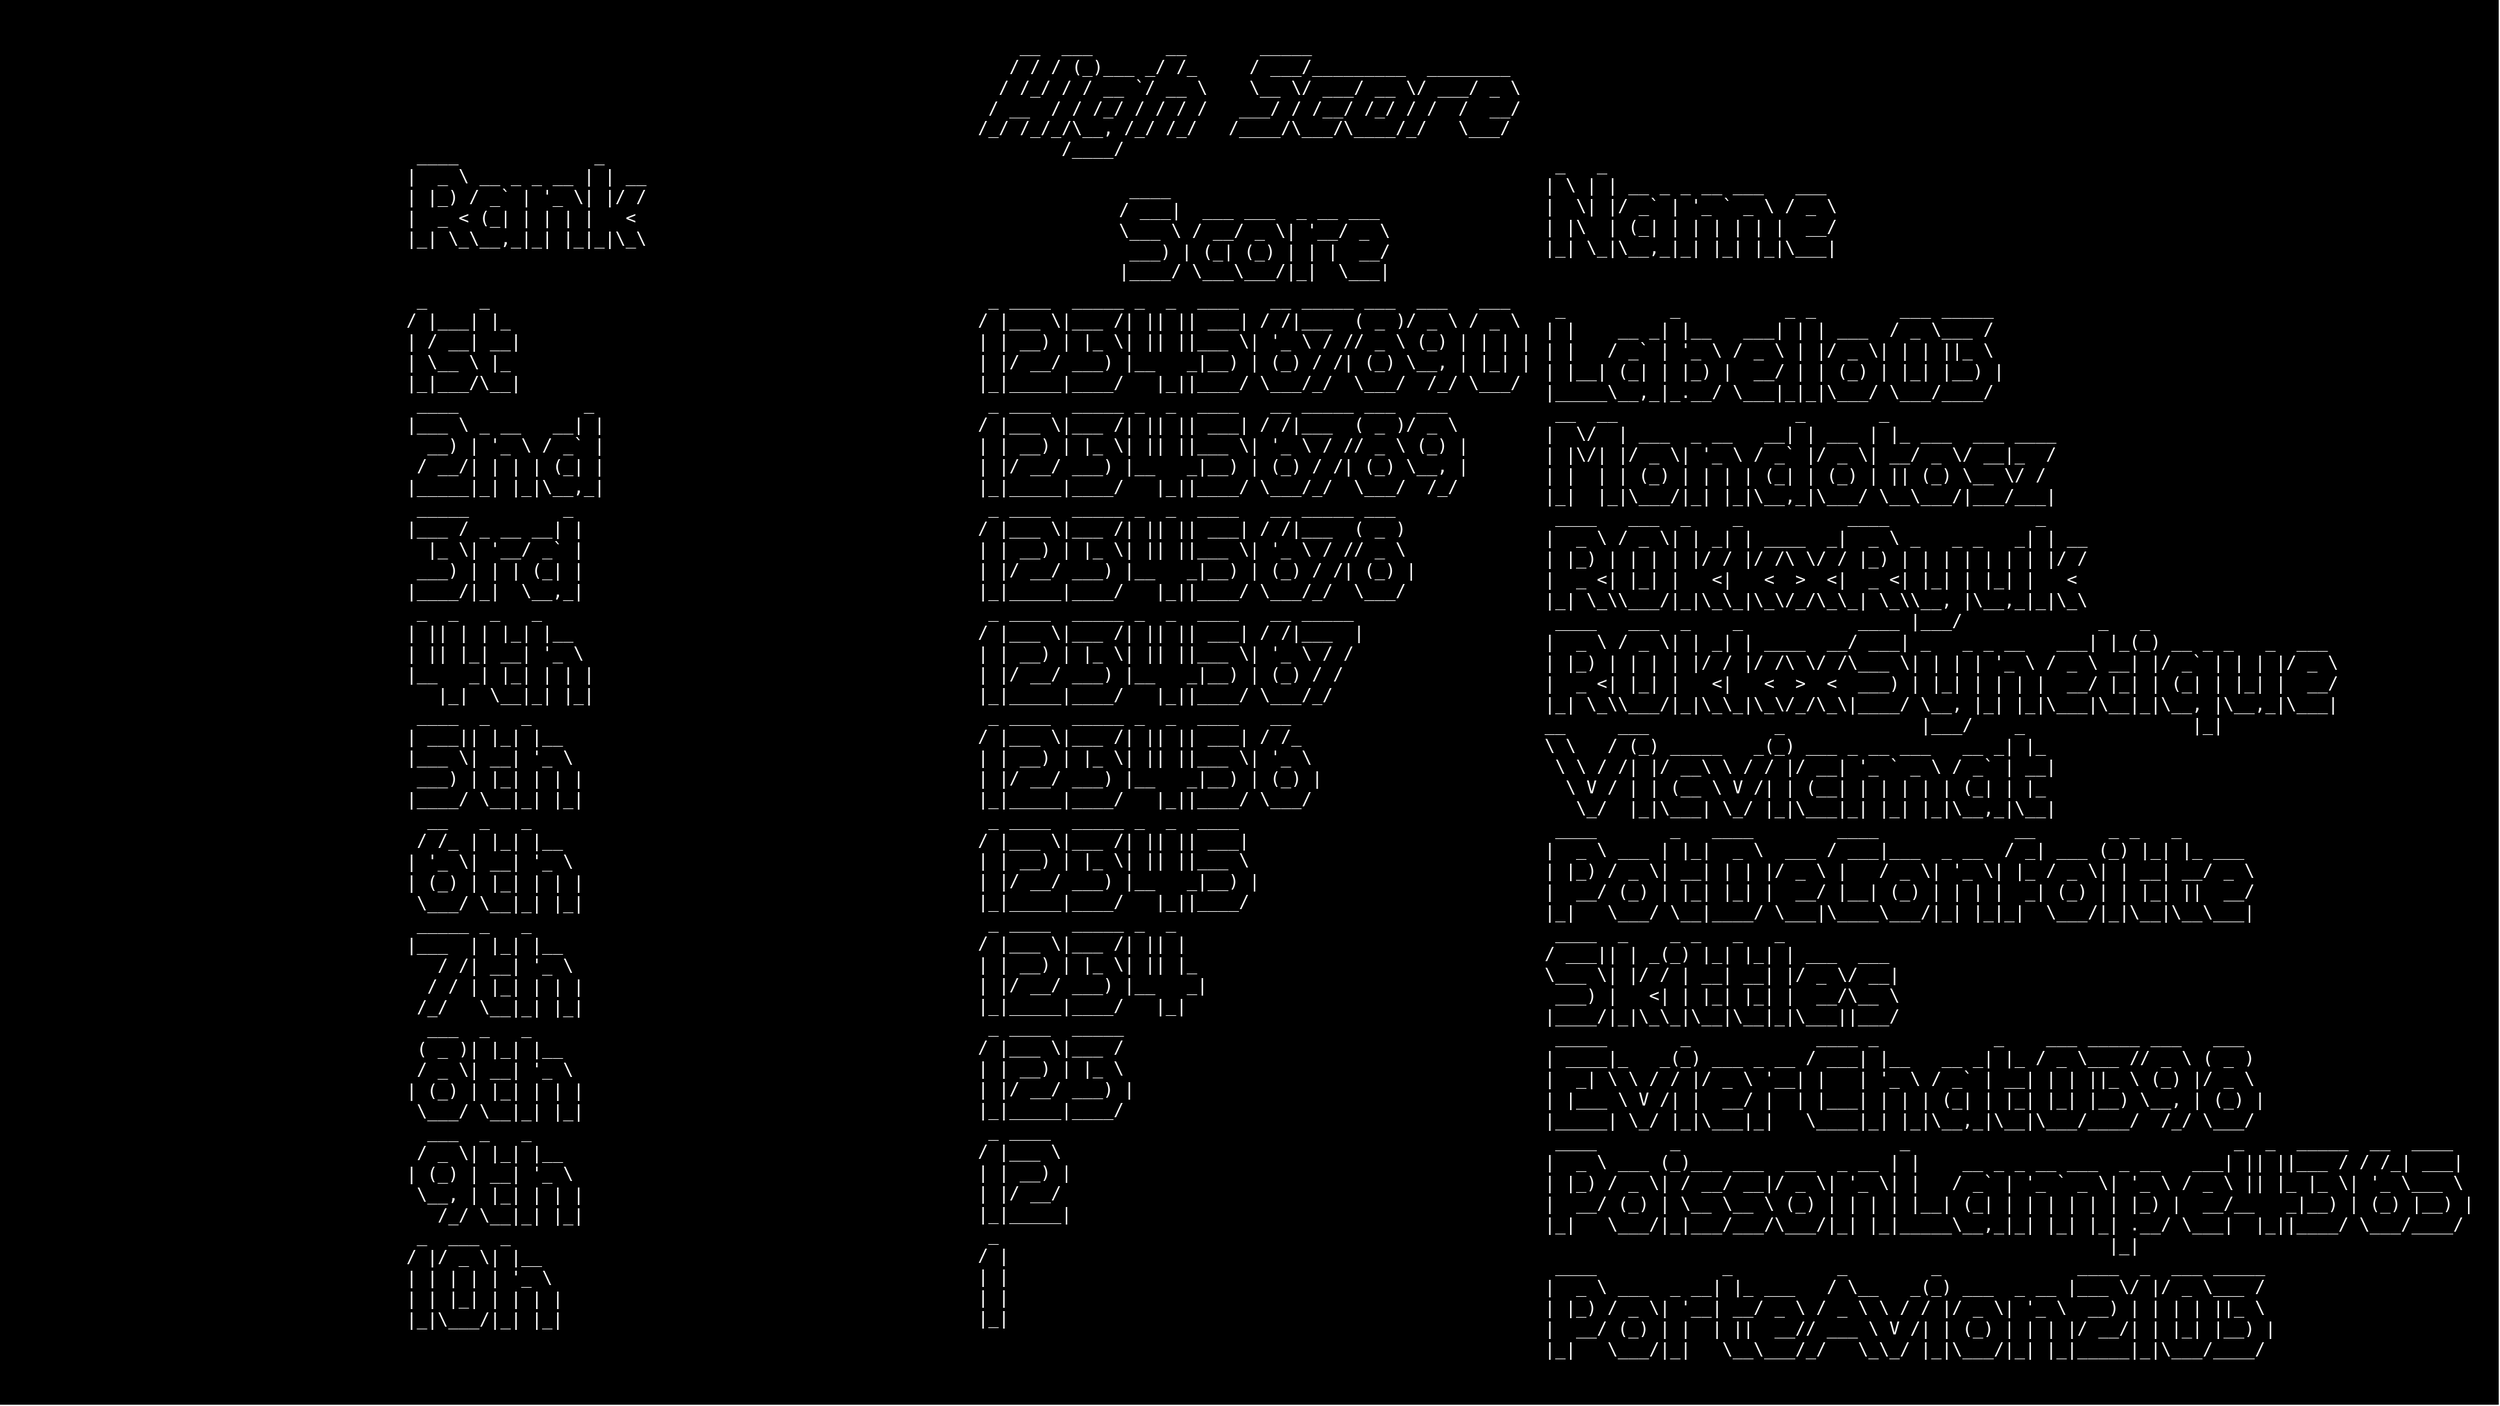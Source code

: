 <mxfile version="12.7.9" type="device"><diagram id="6uXoj_LbkBsBVx1sHSj6" name="Page-1"><mxGraphModel dx="1204" dy="1209" grid="1" gridSize="10" guides="1" tooltips="1" connect="1" arrows="1" fold="1" page="1" pageScale="1" pageWidth="827" pageHeight="1169" math="0" shadow="0"><root><mxCell id="0"/><mxCell id="1" parent="0"/><mxCell id="7gq08maAX5DwZauUzIGq-2" value="" style="rounded=0;whiteSpace=wrap;html=1;strokeColor=none;fillColor=#000000;" vertex="1" parent="1"><mxGeometry x="840" y="20" width="1920" height="1080" as="geometry"/></mxCell><mxCell id="7gq08maAX5DwZauUzIGq-3" value="&lt;pre id=&quot;taag_output_text&quot; class=&quot;fig&quot; style=&quot;font-size: 13.333px ; margin-top: 15px ; margin-bottom: 15px&quot;&gt;&lt;pre id=&quot;taag_font_Slant&quot; class=&quot;fig&quot; style=&quot;font-size: 13.333px ; margin-top: 15px ; margin-bottom: 15px&quot;&gt;&lt;span style=&quot;background-color: rgb(0 , 0 , 0)&quot;&gt;&lt;font color=&quot;#ffffff&quot;&gt;    __  ___       __       _____                    &lt;br&gt;   / / / (_)___ _/ /_     / ___/_________  ________ &lt;br&gt;  / /_/ / / __ `/ __ \    \__ \/ ___/ __ \/ ___/ _ \&lt;br&gt; / __  / / /_/ / / / /   ___/ / /__/ /_/ / /  /  __/&lt;br&gt;/_/ /_/_/\__, /_/ /_/   /____/\___/\____/_/   \___/ &lt;br&gt;        /____/                                      &lt;/font&gt;&lt;/span&gt;&lt;/pre&gt;&lt;/pre&gt;" style="text;html=1;strokeColor=none;fillColor=none;align=center;verticalAlign=middle;whiteSpace=wrap;rounded=0;" vertex="1" parent="1"><mxGeometry x="1610" y="50" width="380" height="90" as="geometry"/></mxCell><mxCell id="7gq08maAX5DwZauUzIGq-9" value="&lt;pre id=&quot;taag_output_text&quot; class=&quot;fig&quot; style=&quot;font-size: 13.333px ; margin-top: 15px ; margin-bottom: 15px&quot;&gt;&lt;span style=&quot;background-color: rgb(0 , 0 , 0)&quot;&gt;&lt;font color=&quot;#ffffff&quot;&gt;  ____             _    &lt;br&gt; |  _ \ __ _ _ __ | | __&lt;br&gt; | |_) / _` | '_ \| |/ /&lt;br&gt; |  _ &amp;lt; (_| | | | |   &amp;lt; &lt;br&gt; |_| \_\__,_|_| |_|_|\_\&lt;/font&gt;&lt;/span&gt;&lt;/pre&gt;&lt;pre id=&quot;taag_output_text&quot; class=&quot;fig&quot; style=&quot;font-size: 13.333px ; margin-top: 15px ; margin-bottom: 15px&quot;&gt;&lt;span style=&quot;background-color: rgb(0 , 0 , 0)&quot;&gt;&lt;font color=&quot;#ffffff&quot;&gt;&lt;br&gt;  _     _               &lt;br&gt; / |___| |_             &lt;br&gt; | / __| __|            &lt;br&gt; | \__ \ |_             &lt;br&gt; |_|___/\__|            &lt;br&gt;  ____            _     &lt;br&gt; |___ \ _ __   __| |    &lt;br&gt;   __) | '_ \ / _` |    &lt;br&gt;  / __/| | | | (_| |    &lt;br&gt; |_____|_| |_|\__,_|    &lt;br&gt;  _____         _       &lt;br&gt; |___ / _ __ __| |      &lt;br&gt;   |_ \| '__/ _` |      &lt;br&gt;  ___) | | | (_| |      &lt;br&gt; |____/|_|  \__,_|      &lt;br&gt;  _  _   _   _          &lt;br&gt; | || | | |_| |__       &lt;br&gt; | || |_| __| '_ \      &lt;br&gt; |__   _| |_| | | |     &lt;br&gt;    |_|  \__|_| |_|     &lt;br&gt;  ____  _   _           &lt;br&gt; | ___|| |_| |__        &lt;br&gt; |___ \| __| '_ \       &lt;br&gt;  ___) | |_| | | |      &lt;br&gt; |____/ \__|_| |_|      &lt;br&gt;   __   _   _           &lt;br&gt;  / /_ | |_| |__        &lt;br&gt; | '_ \| __| '_ \       &lt;br&gt; | (_) | |_| | | |      &lt;br&gt;  \___/ \__|_| |_|      &lt;br&gt;  _____ _   _           &lt;br&gt; |___  | |_| |__        &lt;br&gt;    / /| __| '_ \       &lt;br&gt;   / / | |_| | | |      &lt;br&gt;  /_/   \__|_| |_|      &lt;br&gt;   ___  _   _           &lt;br&gt;  ( _ )| |_| |__        &lt;br&gt;  / _ \| __| '_ \       &lt;br&gt; | (_) | |_| | | |      &lt;br&gt;  \___/ \__|_| |_|      &lt;br&gt;   ___  _   _           &lt;br&gt;  / _ \| |_| |__        &lt;br&gt; | (_) | __| '_ \       &lt;br&gt;  \__, | |_| | | |      &lt;br&gt;    /_/ \__|_| |_|      &lt;br&gt;  _  ___  _             &lt;br&gt; / |/ _ \| |__          &lt;br&gt; | | | | | '_ \         &lt;br&gt; | | |_| | | | |        &lt;br&gt; |_|\___/|_| |_|        &lt;br&gt;                        &lt;/font&gt;&lt;/span&gt;&lt;/pre&gt;" style="text;html=1;strokeColor=none;fillColor=none;align=center;verticalAlign=middle;whiteSpace=wrap;rounded=0;" vertex="1" parent="1"><mxGeometry x="1153" y="170" width="175" height="850" as="geometry"/></mxCell><mxCell id="7gq08maAX5DwZauUzIGq-12" value="&lt;pre id=&quot;taag_output_text&quot; class=&quot;fig&quot; style=&quot;font-size: 13.333px ; margin-top: 15px ; margin-bottom: 15px&quot;&gt;&lt;font color=&quot;#ffffff&quot; style=&quot;background-color: rgb(0 , 0 , 0)&quot;&gt;  ____                     &lt;br&gt; / ___|  ___ ___  _ __ ___ &lt;br&gt; \___ \ / __/ _ \| '__/ _ \&lt;br&gt;  ___) | (_| (_) | | |  __/&lt;br&gt; |____/ \___\___/|_|  \___|&lt;br&gt;                           &lt;/font&gt;&lt;/pre&gt;" style="text;html=1;strokeColor=none;fillColor=none;align=center;verticalAlign=middle;whiteSpace=wrap;rounded=0;" vertex="1" parent="1"><mxGeometry x="1700" y="160" width="200" height="90" as="geometry"/></mxCell><mxCell id="7gq08maAX5DwZauUzIGq-14" value="&lt;pre id=&quot;taag_output_text&quot; class=&quot;fig&quot; style=&quot;font-size: 13.333px ; margin-top: 15px ; margin-bottom: 15px&quot;&gt;&lt;font color=&quot;#ffffff&quot; style=&quot;background-color: rgb(0 , 0 , 0)&quot;&gt;  _ ____  _____ _  _  ____   __ _____ ___  ___   ___  &lt;br&gt; / |___ \|___ /| || || ___| / /|___  ( _ )/ _ \ / _ \ &lt;br&gt; | | __) | |_ \| || ||___ \| '_ \ / // _ \ (_) | | | |&lt;br&gt; | |/ __/ ___) |__   _|__) | (_) / /| (_) \__, | |_| |&lt;br&gt; |_|_____|____/   |_||____/ \___/_/  \___/  /_/ \___/ &lt;br&gt;  _ ____  _____ _  _  ____   __ _____ ___  ___        &lt;br&gt; / |___ \|___ /| || || ___| / /|___  ( _ )/ _ \       &lt;br&gt; | | __) | |_ \| || ||___ \| '_ \ / // _ \ (_) |      &lt;br&gt; | |/ __/ ___) |__   _|__) | (_) / /| (_) \__, |      &lt;br&gt; |_|_____|____/   |_||____/ \___/_/  \___/  /_/       &lt;br&gt;  _ ____  _____ _  _  ____   __ _____ ___             &lt;br&gt; / |___ \|___ /| || || ___| / /|___  ( _ )            &lt;br&gt; | | __) | |_ \| || ||___ \| '_ \ / // _ \            &lt;br&gt; | |/ __/ ___) |__   _|__) | (_) / /| (_) |           &lt;br&gt; |_|_____|____/   |_||____/ \___/_/  \___/            &lt;br&gt;  _ ____  _____ _  _  ____   __ _____                 &lt;br&gt; / |___ \|___ /| || || ___| / /|___  |                &lt;br&gt; | | __) | |_ \| || ||___ \| '_ \ / /                 &lt;br&gt; | |/ __/ ___) |__   _|__) | (_) / /                  &lt;br&gt; |_|_____|____/   |_||____/ \___/_/                   &lt;br&gt;  _ ____  _____ _  _  ____   __                       &lt;br&gt; / |___ \|___ /| || || ___| / /_                      &lt;br&gt; | | __) | |_ \| || ||___ \| '_ \                     &lt;br&gt; | |/ __/ ___) |__   _|__) | (_) |                    &lt;br&gt; |_|_____|____/   |_||____/ \___/                     &lt;br&gt;  _ ____  _____ _  _  ____                            &lt;br&gt; / |___ \|___ /| || || ___|                           &lt;br&gt; | | __) | |_ \| || ||___ \                           &lt;br&gt; | |/ __/ ___) |__   _|__) |                          &lt;br&gt; |_|_____|____/   |_||____/                           &lt;br&gt;  _ ____  _____ _  _                                  &lt;br&gt; / |___ \|___ /| || |                                 &lt;br&gt; | | __) | |_ \| || |_                                &lt;br&gt; | |/ __/ ___) |__   _|                               &lt;br&gt; |_|_____|____/   |_|                                 &lt;br&gt;  _ ____  _____                                       &lt;br&gt; / |___ \|___ /                                       &lt;br&gt; | | __) | |_ \                                       &lt;br&gt; | |/ __/ ___) |                                      &lt;br&gt; |_|_____|____/                                       &lt;br&gt;  _ ____                                              &lt;br&gt; / |___ \                                             &lt;br&gt; | | __) |                                            &lt;br&gt; | |/ __/                                             &lt;br&gt; |_|_____|                                            &lt;br&gt;  _                                                   &lt;br&gt; / |                                                  &lt;br&gt; | |                                                  &lt;br&gt; | |                                                  &lt;br&gt; |_|                                                  &lt;br&gt;                                                      &lt;/font&gt;&lt;/pre&gt;" style="text;html=1;strokeColor=none;fillColor=none;align=center;verticalAlign=middle;whiteSpace=wrap;rounded=0;" vertex="1" parent="1"><mxGeometry x="1600" y="270" width="400" height="760" as="geometry"/></mxCell><mxCell id="7gq08maAX5DwZauUzIGq-15" value="&lt;pre id=&quot;taag_output_text&quot; class=&quot;fig&quot; style=&quot;font-size: 13.333px ; margin-top: 15px ; margin-bottom: 15px&quot;&gt;&lt;pre id=&quot;taag_output_text&quot; class=&quot;fig&quot; style=&quot;font-size: 13.333px ; margin-top: 15px ; margin-bottom: 15px&quot;&gt;&lt;span style=&quot;background-color: rgb(0 , 0 , 0)&quot;&gt;&lt;font color=&quot;#ffffff&quot;&gt;  _   _                                                                                   &lt;br&gt; | \ | | __ _ _ __ ___   ___                                                              &lt;br&gt; |  \| |/ _` | '_ ` _ \ / _ \                                                             &lt;br&gt; | |\  | (_| | | | | | |  __/                                                             &lt;br&gt; |_| \_|\__,_|_| |_| |_|\___|                                                             &lt;br&gt;&lt;br&gt;&lt;/font&gt;&lt;/span&gt;&lt;/pre&gt;&lt;pre id=&quot;taag_output_text&quot; class=&quot;fig&quot; style=&quot;font-size: 13.333px ; margin-top: 15px ; margin-bottom: 15px&quot;&gt;&lt;span style=&quot;background-color: rgb(0 , 0 , 0)&quot;&gt;&lt;font color=&quot;#ffffff&quot;&gt;  _          _          _ _        ___ _____                                              &lt;br&gt; | |    __ _| |__   ___| | | ___  / _ \___ /                                              &lt;br&gt; | |   / _` | '_ \ / _ \ | |/ _ \| | | ||_ \                                              &lt;br&gt; | |__| (_| | |_) |  __/ | | (_) | |_| |__) |                                             &lt;br&gt; |_____\__,_|_.__/ \___|_|_|\___/ \___/____/                                              &lt;br&gt;  __  __                 _       _                                                        &lt;br&gt; |  \/  | ___  _ __   __| | ___ | |_ ___  ___ ____                                        &lt;br&gt; | |\/| |/ _ \| '_ \ / _` |/ _ \| __/ _ \/ __|_  /                                        &lt;br&gt; | |  | | (_) | | | | (_| | (_) | || (_) \__ \/ /                                         &lt;br&gt; |_|  |_|\___/|_| |_|\__,_|\___/ \__\___/|___/___|                                        &lt;br&gt;  ____   ___  _    _          ____              _                                         &lt;br&gt; |  _ \ / _ \| | _| | ____  _|  _ \ _   _ _   _| | __                                     &lt;br&gt; | |_) | | | | |/ / |/ /\ \/ / |_) | | | | | | | |/ /                                     &lt;br&gt; |  _ &amp;lt;| |_| |   &amp;lt;|   &amp;lt;  &amp;gt;  &amp;lt;|  _ &amp;lt;| |_| | |_| |   &amp;lt;                                      &lt;br&gt; |_| \_\\___/|_|\_\_|\_\/_/\_\_| \_\\__, |\__,_|_|\_\                                     &lt;br&gt;  ____   ___  _    _           ____ |___/             _   _                               &lt;br&gt; |  _ \ / _ \| | _| | ____  __/ ___| _   _ _ __   ___| |_(_) __ _ _   _  ___              &lt;br&gt; | |_) | | | | |/ / |/ /\ \/ /\___ \| | | | '_ \ / _ \ __| |/ _` | | | |/ _ \             &lt;br&gt; |  _ &amp;lt;| |_| |   &amp;lt;|   &amp;lt;  &amp;gt;  &amp;lt;  ___) | |_| | | | |  __/ |_| | (_| | |_| |  __/             &lt;br&gt; |_| \_\\___/|_|\_\_|\_\/_/\_\|____/ \__, |_| |_|\___|\__|_|\__, |\__,_|\___|             &lt;br&gt; __     ___            _             |___/    _                |_|                        &lt;br&gt; \ \   / (_) _____   _(_) ___ _ __ ___   __ _| |_                                         &lt;br&gt;  \ \ / /| |/ __\ \ / / |/ __| '_ ` _ \ / _` | __|                                        &lt;br&gt;   \ V / | | (__ \ V /| | (__| | | | | | (_| | |_                                         &lt;br&gt;    \_/  |_|\___| \_/ |_|\___|_| |_| |_|\__,_|\__|                                        &lt;br&gt;  ____       _   ____        ____             __       _ _   _                            &lt;br&gt; |  _ \ ___ | |_|  _ \  ___ / ___|___  _ __  / _| ___ (_) |_| |_ ___                      &lt;br&gt; | |_) / _ \| __| | | |/ _ \ |   / _ \| '_ \| |_ / _ \| | __| __/ _ \                     &lt;br&gt; |  __/ (_) | |_| |_| |  __/ |__| (_) | | | |  _| (_) | | |_| ||  __/                     &lt;br&gt; |_|   \___/ \__|____/ \___|\____\___/|_| |_|_|  \___/|_|\__|\__\___|                     &lt;br&gt;  ____  _    _ _   _   _                                                                  &lt;br&gt; / ___|| | _(_) |_| |_| | ___  ___                                                        &lt;br&gt; \___ \| |/ / | __| __| |/ _ \/ __|                                                       &lt;br&gt;  ___) |   &amp;lt;| | |_| |_| |  __/\__ \                                                       &lt;br&gt; |____/|_|\_\_|\__|\__|_|\___||___/                                                       &lt;br&gt;  _____       _            ____ _           _    ___ _____ ___   ___                      &lt;br&gt; | ____|_   _(_) ___ _ __ / ___| |__   __ _| |_ / _ \___ // _ \ ( _ )                     &lt;br&gt; |  _| \ \ / / |/ _ \ '__| |   | '_ \ / _` | __| | | ||_ \ (_) |/ _ \                     &lt;br&gt; | |___ \ V /| |  __/ |  | |___| | | | (_| | |_| |_| |__) \__, | (_) |                    &lt;br&gt; |_____| \_/ |_|\___|_|   \____|_| |_|\__,_|\__|\___/____/  /_/ \___/                     &lt;br&gt;  ____       _                     _                               _  _  _____  __  ____  &lt;br&gt; |  _ \ ___ (_)___ ___  ___  _ __ | |    __ _ _ __ ___  _ __   ___| || ||___ / / /_| ___| &lt;br&gt; | |_) / _ \| / __/ __|/ _ \| '_ \| |   / _` | '_ ` _ \| '_ \ / _ \ || |_ |_ \| '_ \___ \ &lt;br&gt; |  __/ (_) | \__ \__ \ (_) | | | | |__| (_| | | | | | | |_) |  __/__   _|__) | (_) |__) |&lt;br&gt; |_|   \___/|_|___/___/\___/|_| |_|_____\__,_|_| |_| |_| .__/ \___|  |_||____/ \___/____/ &lt;br&gt;                                                       |_|                                &lt;br&gt;  ____            _          _        _             ____  _  ___ _____                    &lt;br&gt; |  _ \ ___  _ __| |_ ___   / \__   _(_) ___  _ __ |___ \/ |/ _ \___ /                    &lt;br&gt; | |_) / _ \| '__| __/ _ \ / _ \ \ / / |/ _ \| '_ \  __) | | | | ||_ \                    &lt;br&gt; |  __/ (_) | |  | ||  __// ___ \ V /| | (_) | | | |/ __/| | |_| |__) |                   &lt;br&gt; |_|   \___/|_|   \__\___/_/   \_\_/ |_|\___/|_| |_|_____|_|\___/____/                    &lt;br&gt;                                                                                          &lt;/font&gt;&lt;/span&gt;&lt;/pre&gt;&lt;/pre&gt;" style="text;html=1;strokeColor=none;fillColor=none;align=center;verticalAlign=middle;whiteSpace=wrap;rounded=0;" vertex="1" parent="1"><mxGeometry x="2050" y="170" width="660" height="880" as="geometry"/></mxCell></root></mxGraphModel></diagram></mxfile>